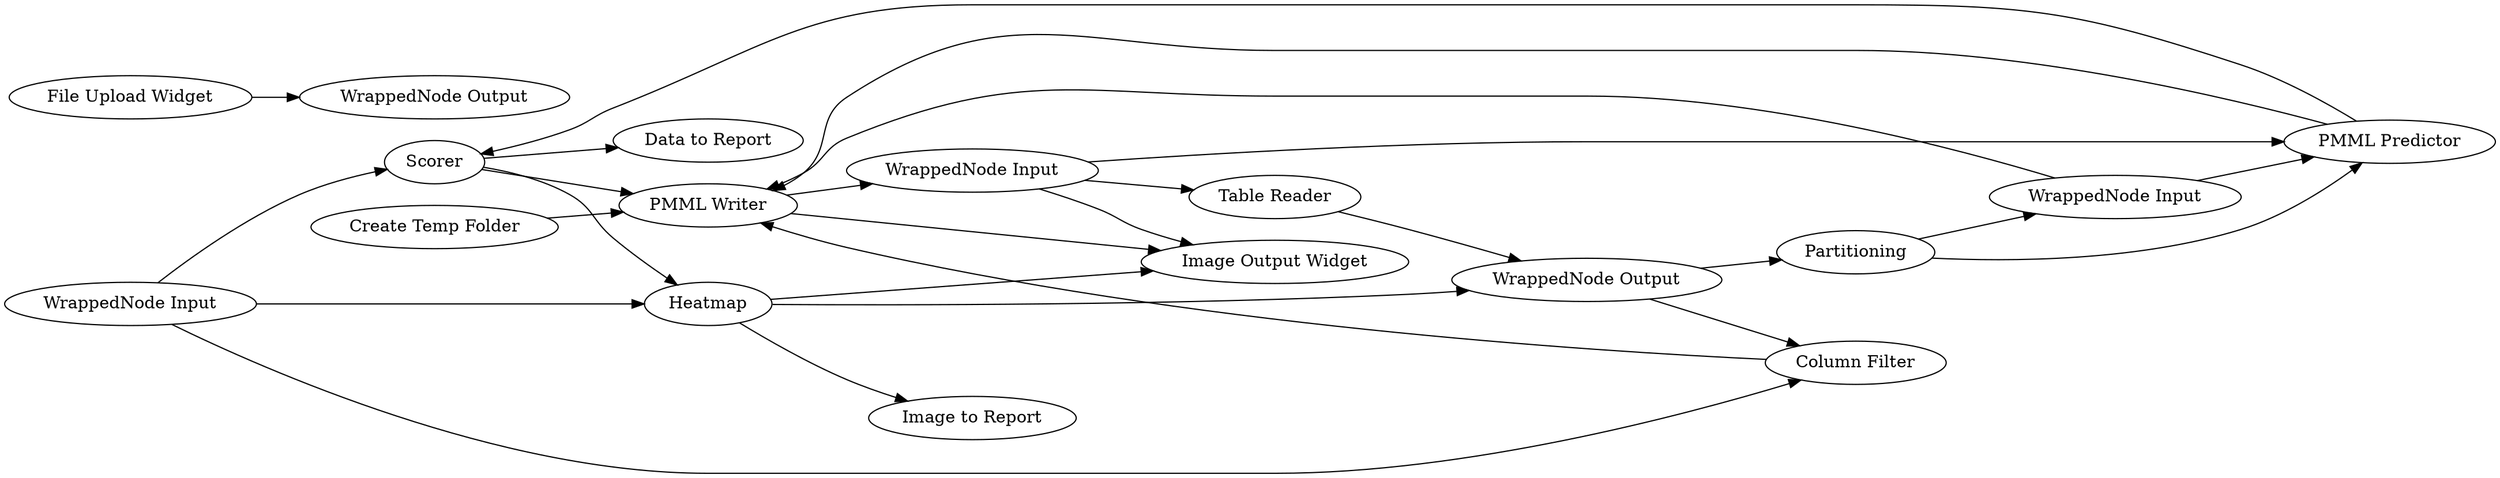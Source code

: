 digraph {
	35 -> 42
	29 -> 28
	41 -> 43
	6 -> 27
	42 -> 43
	42 -> 14
	40 -> 24
	36 -> 39
	40 -> 37
	27 -> 43
	35 -> 33
	39 -> 42
	40 -> 38
	39 -> 43
	43 -> 36
	27 -> 39
	33 -> 43
	35 -> 40
	44 -> 37
	42 -> 40
	36 -> 44
	37 -> 33
	36 -> 38
	43 -> 38
	37 -> 6
	6 -> 39
	24 [label="Image to Report"]
	27 [label="WrappedNode Input"]
	14 [label="Data to Report"]
	43 [label="PMML Writer"]
	35 [label="WrappedNode Input"]
	44 [label="Table Reader"]
	42 [label=Scorer]
	29 [label="File Upload Widget"]
	41 [label="Create Temp Folder"]
	28 [label="WrappedNode Output"]
	36 [label="WrappedNode Input"]
	6 [label=Partitioning]
	40 [label=Heatmap]
	39 [label="PMML Predictor"]
	33 [label="Column Filter"]
	38 [label="Image Output Widget"]
	37 [label="WrappedNode Output"]
	rankdir=LR
}
